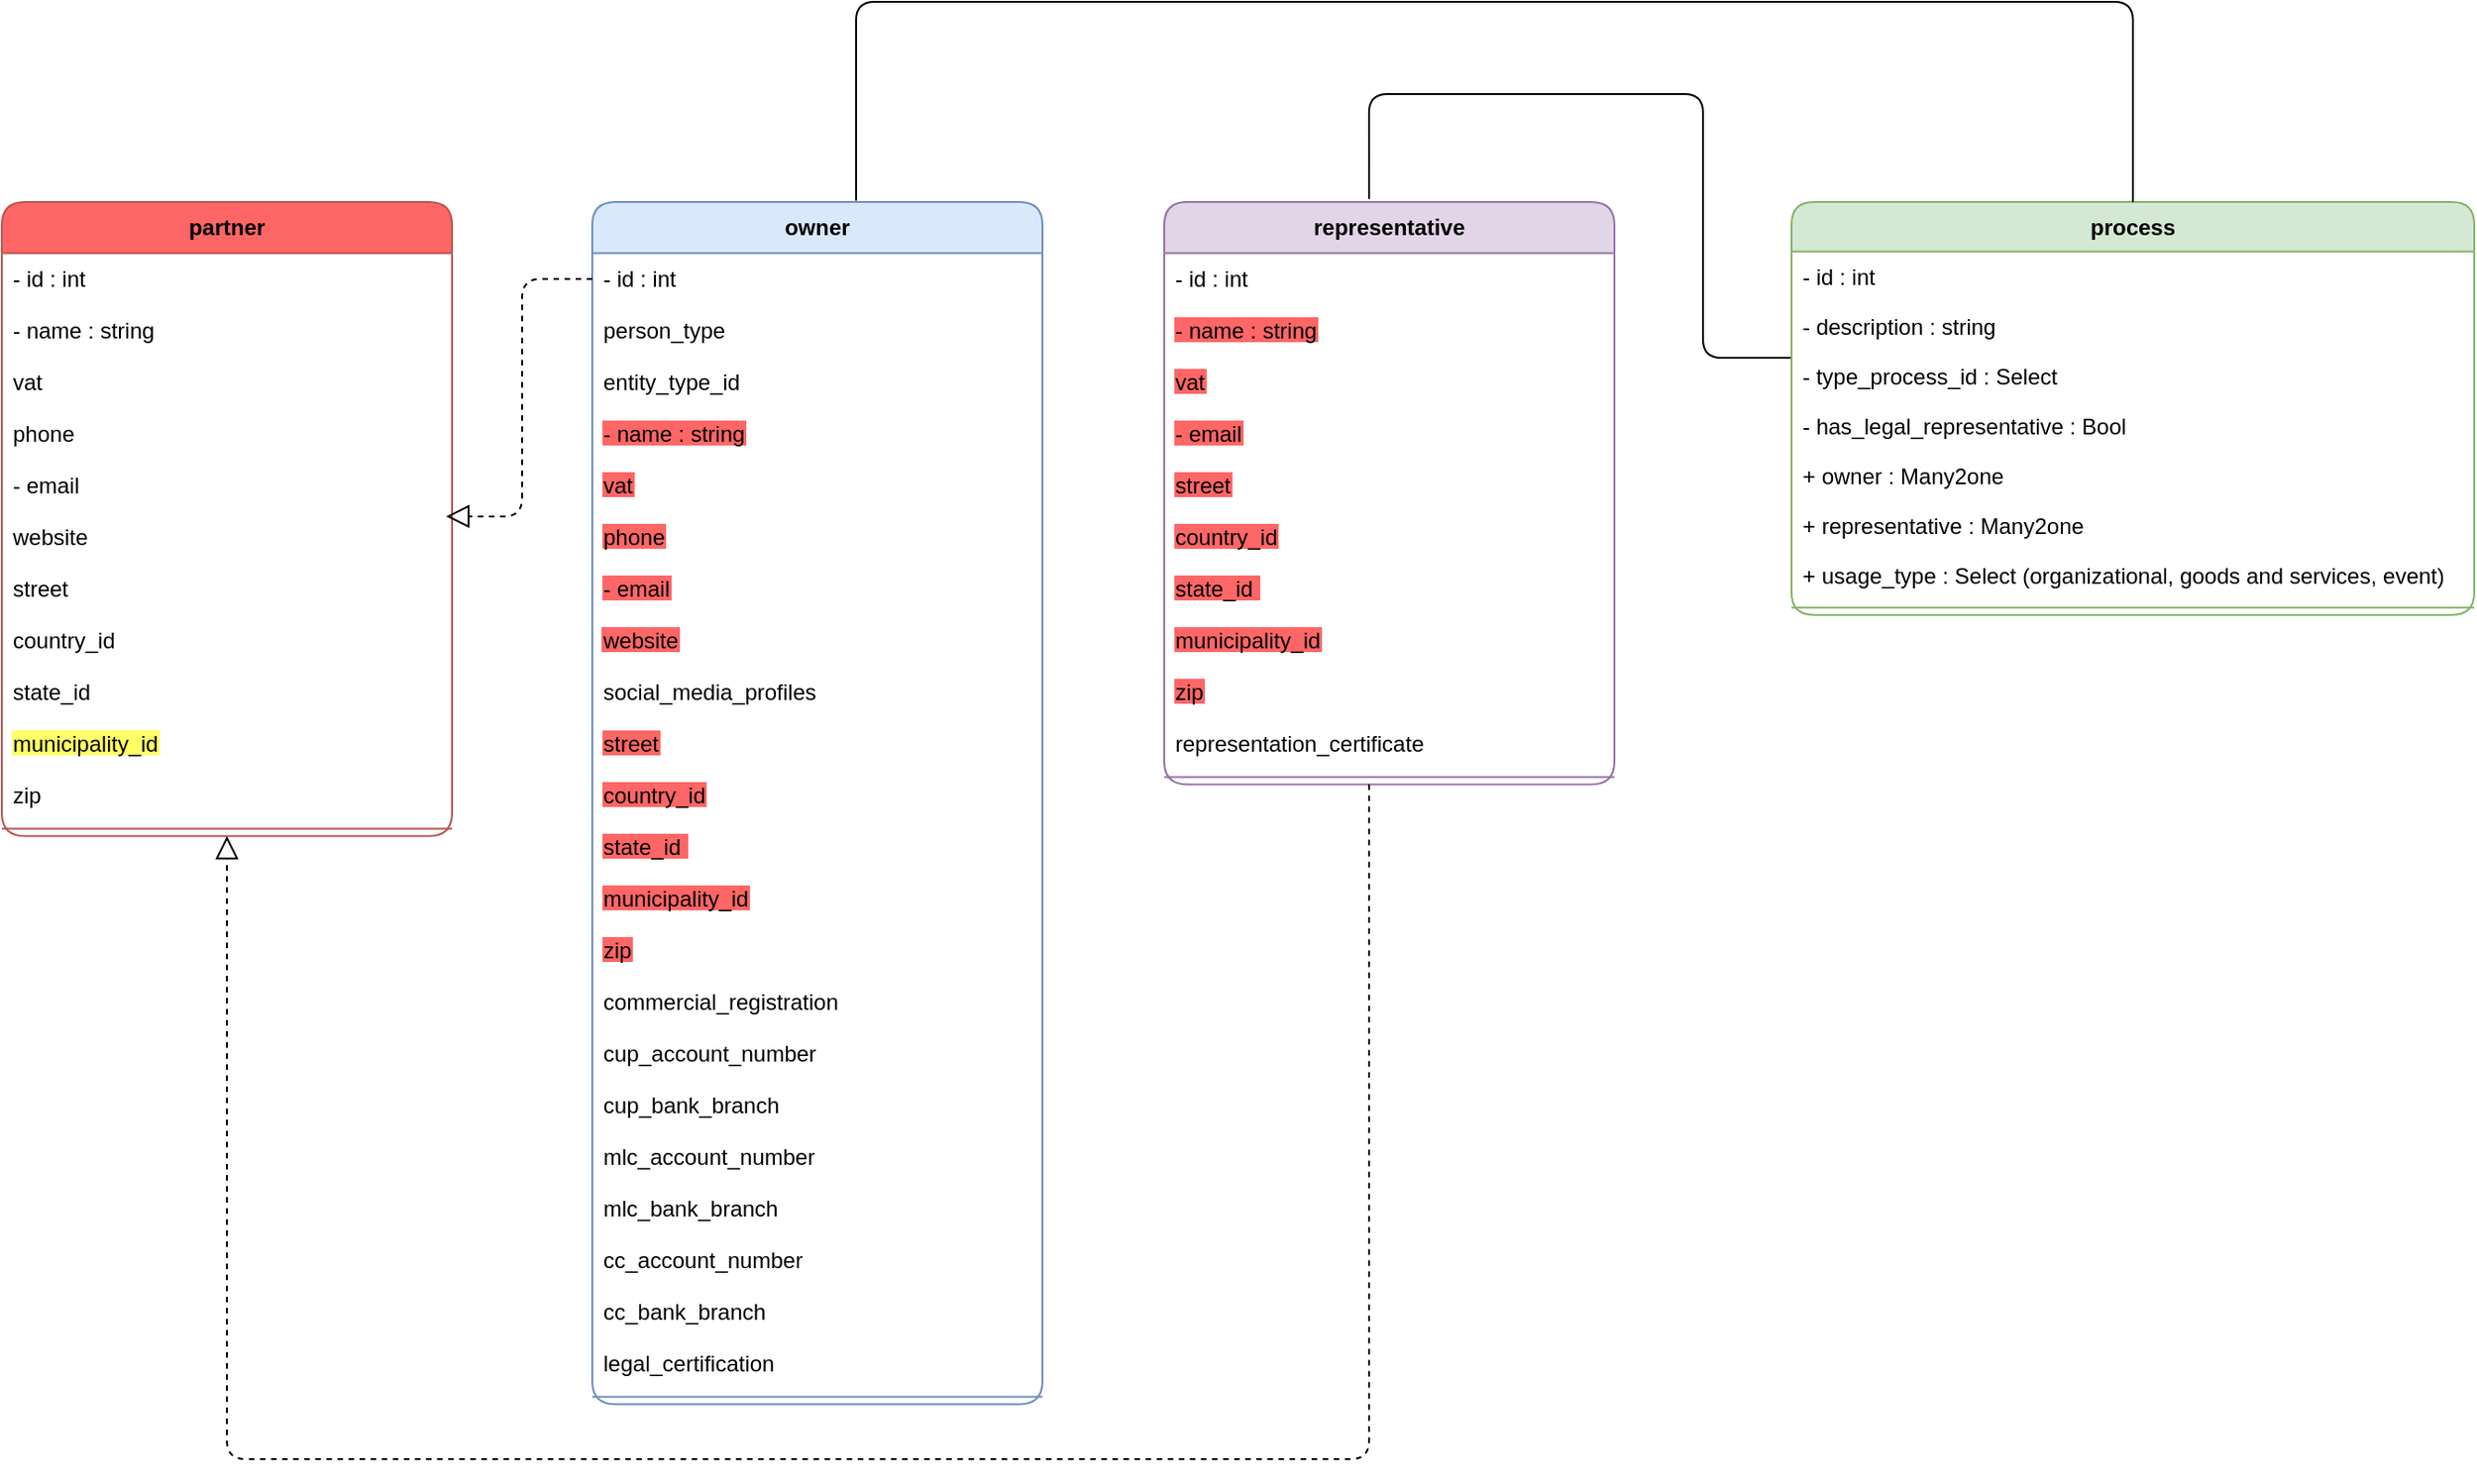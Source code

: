 <mxfile version="24.7.17">
  <diagram name="Página-1" id="z8ZqZKeRkL3LMEg_qemt">
    <mxGraphModel dx="1753" dy="1127" grid="1" gridSize="10" guides="1" tooltips="1" connect="1" arrows="1" fold="1" page="1" pageScale="1" pageWidth="827" pageHeight="1169" math="0" shadow="0">
      <root>
        <mxCell id="0" />
        <mxCell id="1" parent="0" />
        <mxCell id="2" value="representative" style="swimlane;fontStyle=1;align=center;verticalAlign=top;childLayout=stackLayout;horizontal=1;startSize=27.8;horizontalStack=0;resizeParent=1;resizeParentMax=0;resizeLast=0;collapsible=0;marginBottom=0;fillColor=#e1d5e7;strokeColor=#9673a6;rounded=1;" parent="1" vertex="1">
          <mxGeometry x="660" y="238.45" width="244" height="315.8" as="geometry" />
        </mxCell>
        <mxCell id="3" value="- id : int" style="text;strokeColor=none;fillColor=none;align=left;verticalAlign=top;spacingLeft=4;spacingRight=4;overflow=hidden;rotatable=0;points=[[0,0.5],[1,0.5]];portConstraint=eastwest;" parent="2" vertex="1">
          <mxGeometry y="27.8" width="244" height="28" as="geometry" />
        </mxCell>
        <mxCell id="4" value="- name : string" style="text;strokeColor=none;fillColor=none;align=left;verticalAlign=top;spacingLeft=4;spacingRight=4;overflow=hidden;rotatable=0;points=[[0,0.5],[1,0.5]];portConstraint=eastwest;labelBackgroundColor=#FF6666;" parent="2" vertex="1">
          <mxGeometry y="55.8" width="244" height="28" as="geometry" />
        </mxCell>
        <mxCell id="Yq3_FRMGB36kNzWQiq1j-74" value="vat" style="text;strokeColor=none;fillColor=none;align=left;verticalAlign=top;spacingLeft=4;spacingRight=4;overflow=hidden;rotatable=0;points=[[0,0.5],[1,0.5]];portConstraint=eastwest;fontColor=#000000;labelBackgroundColor=#FF6666;" vertex="1" parent="2">
          <mxGeometry y="83.8" width="244" height="28" as="geometry" />
        </mxCell>
        <mxCell id="Yq3_FRMGB36kNzWQiq1j-75" value="- email" style="text;strokeColor=none;fillColor=none;align=left;verticalAlign=top;spacingLeft=4;spacingRight=4;overflow=hidden;rotatable=0;points=[[0,0.5],[1,0.5]];portConstraint=eastwest;fontColor=#000000;labelBackgroundColor=#FF6666;" vertex="1" parent="2">
          <mxGeometry y="111.8" width="244" height="28" as="geometry" />
        </mxCell>
        <mxCell id="Yq3_FRMGB36kNzWQiq1j-76" value="street" style="text;strokeColor=none;fillColor=none;align=left;verticalAlign=top;spacingLeft=4;spacingRight=4;overflow=hidden;rotatable=0;points=[[0,0.5],[1,0.5]];portConstraint=eastwest;fontColor=#000000;labelBackgroundColor=#ff6666;" vertex="1" parent="2">
          <mxGeometry y="139.8" width="244" height="28" as="geometry" />
        </mxCell>
        <mxCell id="Yq3_FRMGB36kNzWQiq1j-77" value="country_id" style="text;strokeColor=none;fillColor=none;align=left;verticalAlign=top;spacingLeft=4;spacingRight=4;overflow=hidden;rotatable=0;points=[[0,0.5],[1,0.5]];portConstraint=eastwest;fontColor=#000000;labelBackgroundColor=#FF6666;" vertex="1" parent="2">
          <mxGeometry y="167.8" width="244" height="28" as="geometry" />
        </mxCell>
        <mxCell id="Yq3_FRMGB36kNzWQiq1j-69" value="state_id " style="text;strokeColor=none;fillColor=none;align=left;verticalAlign=top;spacingLeft=4;spacingRight=4;overflow=hidden;rotatable=0;points=[[0,0.5],[1,0.5]];portConstraint=eastwest;fontColor=#000000;labelBackgroundColor=#FF6666;" vertex="1" parent="2">
          <mxGeometry y="195.8" width="244" height="28" as="geometry" />
        </mxCell>
        <mxCell id="Yq3_FRMGB36kNzWQiq1j-78" value="municipality_id" style="text;strokeColor=none;fillColor=none;align=left;verticalAlign=top;spacingLeft=4;spacingRight=4;overflow=hidden;rotatable=0;points=[[0,0.5],[1,0.5]];portConstraint=eastwest;labelBackgroundColor=#FF6666;" vertex="1" parent="2">
          <mxGeometry y="223.8" width="244" height="28" as="geometry" />
        </mxCell>
        <mxCell id="Yq3_FRMGB36kNzWQiq1j-79" value="zip" style="text;strokeColor=none;fillColor=none;align=left;verticalAlign=top;spacingLeft=4;spacingRight=4;overflow=hidden;rotatable=0;points=[[0,0.5],[1,0.5]];portConstraint=eastwest;fontColor=#000000;labelBackgroundColor=#FF6666;" vertex="1" parent="2">
          <mxGeometry y="251.8" width="244" height="28" as="geometry" />
        </mxCell>
        <mxCell id="Yq3_FRMGB36kNzWQiq1j-80" value="representation_certificate" style="text;strokeColor=none;fillColor=none;align=left;verticalAlign=top;spacingLeft=4;spacingRight=4;overflow=hidden;rotatable=0;points=[[0,0.5],[1,0.5]];portConstraint=eastwest;" vertex="1" parent="2">
          <mxGeometry y="279.8" width="244" height="28" as="geometry" />
        </mxCell>
        <mxCell id="5" style="line;strokeWidth=1;fillColor=none;align=left;verticalAlign=middle;spacingTop=-1;spacingLeft=3;spacingRight=3;rotatable=0;labelPosition=right;points=[];portConstraint=eastwest;strokeColor=inherit;" parent="2" vertex="1">
          <mxGeometry y="307.8" width="244" height="8" as="geometry" />
        </mxCell>
        <mxCell id="8" value="owner" style="swimlane;fontStyle=1;align=center;verticalAlign=top;childLayout=stackLayout;horizontal=1;startSize=27.8;horizontalStack=0;resizeParent=1;resizeParentMax=0;resizeLast=0;collapsible=0;marginBottom=0;fillColor=#dae8fc;strokeColor=#6c8ebf;rounded=1;" parent="1" vertex="1">
          <mxGeometry x="350" y="238.45" width="244" height="651.8" as="geometry" />
        </mxCell>
        <mxCell id="9" value="- id : int" style="text;strokeColor=none;fillColor=none;align=left;verticalAlign=top;spacingLeft=4;spacingRight=4;overflow=hidden;rotatable=0;points=[[0,0.5],[1,0.5]];portConstraint=eastwest;" parent="8" vertex="1">
          <mxGeometry y="27.8" width="244" height="28" as="geometry" />
        </mxCell>
        <mxCell id="Yq3_FRMGB36kNzWQiq1j-73" value="person_type" style="text;strokeColor=none;fillColor=none;align=left;verticalAlign=top;spacingLeft=4;spacingRight=4;overflow=hidden;rotatable=0;points=[[0,0.5],[1,0.5]];portConstraint=eastwest;" vertex="1" parent="8">
          <mxGeometry y="55.8" width="244" height="28" as="geometry" />
        </mxCell>
        <mxCell id="Yq3_FRMGB36kNzWQiq1j-45" value="entity_type_id" style="text;strokeColor=none;fillColor=none;align=left;verticalAlign=top;spacingLeft=4;spacingRight=4;overflow=hidden;rotatable=0;points=[[0,0.5],[1,0.5]];portConstraint=eastwest;" vertex="1" parent="8">
          <mxGeometry y="83.8" width="244" height="28" as="geometry" />
        </mxCell>
        <mxCell id="Yq3_FRMGB36kNzWQiq1j-63" value="- name : string" style="text;strokeColor=none;fillColor=none;align=left;verticalAlign=top;spacingLeft=4;spacingRight=4;overflow=hidden;rotatable=0;points=[[0,0.5],[1,0.5]];portConstraint=eastwest;fontColor=#000000;labelBackgroundColor=#FF6666;" vertex="1" parent="8">
          <mxGeometry y="111.8" width="244" height="28" as="geometry" />
        </mxCell>
        <mxCell id="Yq3_FRMGB36kNzWQiq1j-70" value="vat" style="text;strokeColor=none;fillColor=none;align=left;verticalAlign=top;spacingLeft=4;spacingRight=4;overflow=hidden;rotatable=0;points=[[0,0.5],[1,0.5]];portConstraint=eastwest;fontColor=#000000;labelBackgroundColor=#FF6666;" vertex="1" parent="8">
          <mxGeometry y="139.8" width="244" height="28" as="geometry" />
        </mxCell>
        <mxCell id="Yq3_FRMGB36kNzWQiq1j-65" value="phone" style="text;strokeColor=none;fillColor=none;align=left;verticalAlign=top;spacingLeft=4;spacingRight=4;overflow=hidden;rotatable=0;points=[[0,0.5],[1,0.5]];portConstraint=eastwest;fontColor=#000000;labelBackgroundColor=#ff6666;" vertex="1" parent="8">
          <mxGeometry y="167.8" width="244" height="28" as="geometry" />
        </mxCell>
        <mxCell id="Yq3_FRMGB36kNzWQiq1j-64" value="- email" style="text;strokeColor=none;fillColor=none;align=left;verticalAlign=top;spacingLeft=4;spacingRight=4;overflow=hidden;rotatable=0;points=[[0,0.5],[1,0.5]];portConstraint=eastwest;fontColor=#000000;labelBackgroundColor=#FF6666;" vertex="1" parent="8">
          <mxGeometry y="195.8" width="244" height="28" as="geometry" />
        </mxCell>
        <mxCell id="Yq3_FRMGB36kNzWQiq1j-71" value="website" style="text;strokeColor=none;fillColor=none;align=left;verticalAlign=top;spacingLeft=4;spacingRight=4;overflow=hidden;rotatable=0;points=[[0,0.5],[1,0.5]];portConstraint=eastwest;fontColor=#000000;labelBackgroundColor=#FF6666;glass=0;" vertex="1" parent="8">
          <mxGeometry y="223.8" width="244" height="28" as="geometry" />
        </mxCell>
        <mxCell id="Yq3_FRMGB36kNzWQiq1j-48" value="social_media_profiles" style="text;strokeColor=none;fillColor=none;align=left;verticalAlign=top;spacingLeft=4;spacingRight=4;overflow=hidden;rotatable=0;points=[[0,0.5],[1,0.5]];portConstraint=eastwest;" vertex="1" parent="8">
          <mxGeometry y="251.8" width="244" height="28" as="geometry" />
        </mxCell>
        <mxCell id="Yq3_FRMGB36kNzWQiq1j-66" value="street" style="text;strokeColor=none;fillColor=none;align=left;verticalAlign=top;spacingLeft=4;spacingRight=4;overflow=hidden;rotatable=0;points=[[0,0.5],[1,0.5]];portConstraint=eastwest;fontColor=#000000;labelBackgroundColor=#ff6666;" vertex="1" parent="8">
          <mxGeometry y="279.8" width="244" height="28" as="geometry" />
        </mxCell>
        <mxCell id="Yq3_FRMGB36kNzWQiq1j-68" value="country_id" style="text;strokeColor=none;fillColor=none;align=left;verticalAlign=top;spacingLeft=4;spacingRight=4;overflow=hidden;rotatable=0;points=[[0,0.5],[1,0.5]];portConstraint=eastwest;fontColor=#000000;labelBackgroundColor=#FF6666;" vertex="1" parent="8">
          <mxGeometry y="307.8" width="244" height="28" as="geometry" />
        </mxCell>
        <mxCell id="Yq3_FRMGB36kNzWQiq1j-81" value="state_id " style="text;strokeColor=none;fillColor=none;align=left;verticalAlign=top;spacingLeft=4;spacingRight=4;overflow=hidden;rotatable=0;points=[[0,0.5],[1,0.5]];portConstraint=eastwest;fontColor=#000000;labelBackgroundColor=#FF6666;" vertex="1" parent="8">
          <mxGeometry y="335.8" width="244" height="28" as="geometry" />
        </mxCell>
        <mxCell id="Yq3_FRMGB36kNzWQiq1j-47" value="municipality_id" style="text;strokeColor=none;fillColor=none;align=left;verticalAlign=top;spacingLeft=4;spacingRight=4;overflow=hidden;rotatable=0;points=[[0,0.5],[1,0.5]];portConstraint=eastwest;labelBackgroundColor=#FF6666;" vertex="1" parent="8">
          <mxGeometry y="363.8" width="244" height="28" as="geometry" />
        </mxCell>
        <mxCell id="Yq3_FRMGB36kNzWQiq1j-67" value="zip" style="text;strokeColor=none;fillColor=none;align=left;verticalAlign=top;spacingLeft=4;spacingRight=4;overflow=hidden;rotatable=0;points=[[0,0.5],[1,0.5]];portConstraint=eastwest;fontColor=#000000;labelBackgroundColor=#FF6666;" vertex="1" parent="8">
          <mxGeometry y="391.8" width="244" height="28" as="geometry" />
        </mxCell>
        <mxCell id="Yq3_FRMGB36kNzWQiq1j-54" value="commercial_registration" style="text;strokeColor=none;fillColor=none;align=left;verticalAlign=top;spacingLeft=4;spacingRight=4;overflow=hidden;rotatable=0;points=[[0,0.5],[1,0.5]];portConstraint=eastwest;" vertex="1" parent="8">
          <mxGeometry y="419.8" width="244" height="28" as="geometry" />
        </mxCell>
        <mxCell id="Yq3_FRMGB36kNzWQiq1j-53" value="cup_account_number" style="text;strokeColor=none;fillColor=none;align=left;verticalAlign=top;spacingLeft=4;spacingRight=4;overflow=hidden;rotatable=0;points=[[0,0.5],[1,0.5]];portConstraint=eastwest;" vertex="1" parent="8">
          <mxGeometry y="447.8" width="244" height="28" as="geometry" />
        </mxCell>
        <mxCell id="Yq3_FRMGB36kNzWQiq1j-52" value="cup_bank_branch" style="text;strokeColor=none;fillColor=none;align=left;verticalAlign=top;spacingLeft=4;spacingRight=4;overflow=hidden;rotatable=0;points=[[0,0.5],[1,0.5]];portConstraint=eastwest;" vertex="1" parent="8">
          <mxGeometry y="475.8" width="244" height="28" as="geometry" />
        </mxCell>
        <mxCell id="Yq3_FRMGB36kNzWQiq1j-51" value="mlc_account_number" style="text;strokeColor=none;fillColor=none;align=left;verticalAlign=top;spacingLeft=4;spacingRight=4;overflow=hidden;rotatable=0;points=[[0,0.5],[1,0.5]];portConstraint=eastwest;" vertex="1" parent="8">
          <mxGeometry y="503.8" width="244" height="28" as="geometry" />
        </mxCell>
        <mxCell id="Yq3_FRMGB36kNzWQiq1j-50" value="mlc_bank_branch" style="text;strokeColor=none;fillColor=none;align=left;verticalAlign=top;spacingLeft=4;spacingRight=4;overflow=hidden;rotatable=0;points=[[0,0.5],[1,0.5]];portConstraint=eastwest;" vertex="1" parent="8">
          <mxGeometry y="531.8" width="244" height="28" as="geometry" />
        </mxCell>
        <mxCell id="Yq3_FRMGB36kNzWQiq1j-49" value="cc_account_number" style="text;strokeColor=none;fillColor=none;align=left;verticalAlign=top;spacingLeft=4;spacingRight=4;overflow=hidden;rotatable=0;points=[[0,0.5],[1,0.5]];portConstraint=eastwest;" vertex="1" parent="8">
          <mxGeometry y="559.8" width="244" height="28" as="geometry" />
        </mxCell>
        <mxCell id="Yq3_FRMGB36kNzWQiq1j-46" value="cc_bank_branch" style="text;strokeColor=none;fillColor=none;align=left;verticalAlign=top;spacingLeft=4;spacingRight=4;overflow=hidden;rotatable=0;points=[[0,0.5],[1,0.5]];portConstraint=eastwest;" vertex="1" parent="8">
          <mxGeometry y="587.8" width="244" height="28" as="geometry" />
        </mxCell>
        <mxCell id="Yq3_FRMGB36kNzWQiq1j-55" value="legal_certification" style="text;strokeColor=none;fillColor=none;align=left;verticalAlign=top;spacingLeft=4;spacingRight=4;overflow=hidden;rotatable=0;points=[[0,0.5],[1,0.5]];portConstraint=eastwest;" vertex="1" parent="8">
          <mxGeometry y="615.8" width="244" height="28" as="geometry" />
        </mxCell>
        <mxCell id="11" style="line;strokeWidth=1;fillColor=none;align=left;verticalAlign=middle;spacingTop=-1;spacingLeft=3;spacingRight=3;rotatable=0;labelPosition=right;points=[];portConstraint=eastwest;strokeColor=inherit;" parent="8" vertex="1">
          <mxGeometry y="643.8" width="244" height="8" as="geometry" />
        </mxCell>
        <mxCell id="14" value="partner" style="swimlane;fontStyle=1;align=center;verticalAlign=top;childLayout=stackLayout;horizontal=1;startSize=27.8;horizontalStack=0;resizeParent=1;resizeParentMax=0;resizeLast=0;collapsible=0;marginBottom=0;strokeColor=#b85450;fillColor=#FF6666;rounded=1;" parent="1" vertex="1">
          <mxGeometry x="30" y="238.45" width="244" height="343.8" as="geometry" />
        </mxCell>
        <mxCell id="15" value="- id : int" style="text;strokeColor=none;fillColor=none;align=left;verticalAlign=top;spacingLeft=4;spacingRight=4;overflow=hidden;rotatable=0;points=[[0,0.5],[1,0.5]];portConstraint=eastwest;" parent="14" vertex="1">
          <mxGeometry y="27.8" width="244" height="28" as="geometry" />
        </mxCell>
        <mxCell id="16" value="- name : string" style="text;strokeColor=none;fillColor=none;align=left;verticalAlign=top;spacingLeft=4;spacingRight=4;overflow=hidden;rotatable=0;points=[[0,0.5],[1,0.5]];portConstraint=eastwest;" parent="14" vertex="1">
          <mxGeometry y="55.8" width="244" height="28" as="geometry" />
        </mxCell>
        <mxCell id="Yq3_FRMGB36kNzWQiq1j-42" value="vat" style="text;strokeColor=none;fillColor=none;align=left;verticalAlign=top;spacingLeft=4;spacingRight=4;overflow=hidden;rotatable=0;points=[[0,0.5],[1,0.5]];portConstraint=eastwest;" vertex="1" parent="14">
          <mxGeometry y="83.8" width="244" height="28" as="geometry" />
        </mxCell>
        <mxCell id="Yq3_FRMGB36kNzWQiq1j-38" value="phone" style="text;strokeColor=none;fillColor=none;align=left;verticalAlign=top;spacingLeft=4;spacingRight=4;overflow=hidden;rotatable=0;points=[[0,0.5],[1,0.5]];portConstraint=eastwest;" vertex="1" parent="14">
          <mxGeometry y="111.8" width="244" height="28" as="geometry" />
        </mxCell>
        <mxCell id="Yq3_FRMGB36kNzWQiq1j-37" value="- email" style="text;strokeColor=none;fillColor=none;align=left;verticalAlign=top;spacingLeft=4;spacingRight=4;overflow=hidden;rotatable=0;points=[[0,0.5],[1,0.5]];portConstraint=eastwest;" vertex="1" parent="14">
          <mxGeometry y="139.8" width="244" height="28" as="geometry" />
        </mxCell>
        <mxCell id="Yq3_FRMGB36kNzWQiq1j-40" value="website" style="text;strokeColor=none;fillColor=none;align=left;verticalAlign=top;spacingLeft=4;spacingRight=4;overflow=hidden;rotatable=0;points=[[0,0.5],[1,0.5]];portConstraint=eastwest;" vertex="1" parent="14">
          <mxGeometry y="167.8" width="244" height="28" as="geometry" />
        </mxCell>
        <mxCell id="Yq3_FRMGB36kNzWQiq1j-39" value="street" style="text;strokeColor=none;fillColor=none;align=left;verticalAlign=top;spacingLeft=4;spacingRight=4;overflow=hidden;rotatable=0;points=[[0,0.5],[1,0.5]];portConstraint=eastwest;" vertex="1" parent="14">
          <mxGeometry y="195.8" width="244" height="28" as="geometry" />
        </mxCell>
        <mxCell id="Yq3_FRMGB36kNzWQiq1j-43" value="country_id" style="text;strokeColor=none;fillColor=none;align=left;verticalAlign=top;spacingLeft=4;spacingRight=4;overflow=hidden;rotatable=0;points=[[0,0.5],[1,0.5]];portConstraint=eastwest;" vertex="1" parent="14">
          <mxGeometry y="223.8" width="244" height="28" as="geometry" />
        </mxCell>
        <mxCell id="Yq3_FRMGB36kNzWQiq1j-44" value="state_id " style="text;strokeColor=none;fillColor=none;align=left;verticalAlign=top;spacingLeft=4;spacingRight=4;overflow=hidden;rotatable=0;points=[[0,0.5],[1,0.5]];portConstraint=eastwest;" vertex="1" parent="14">
          <mxGeometry y="251.8" width="244" height="28" as="geometry" />
        </mxCell>
        <mxCell id="Yq3_FRMGB36kNzWQiq1j-83" value="municipality_id" style="text;strokeColor=none;fillColor=none;align=left;verticalAlign=top;spacingLeft=4;spacingRight=4;overflow=hidden;rotatable=0;points=[[0,0.5],[1,0.5]];portConstraint=eastwest;labelBackgroundColor=#FFFF66;" vertex="1" parent="14">
          <mxGeometry y="279.8" width="244" height="28" as="geometry" />
        </mxCell>
        <mxCell id="Yq3_FRMGB36kNzWQiq1j-41" value="zip" style="text;strokeColor=none;fillColor=none;align=left;verticalAlign=top;spacingLeft=4;spacingRight=4;overflow=hidden;rotatable=0;points=[[0,0.5],[1,0.5]];portConstraint=eastwest;" vertex="1" parent="14">
          <mxGeometry y="307.8" width="244" height="28" as="geometry" />
        </mxCell>
        <mxCell id="17" style="line;strokeWidth=1;fillColor=none;align=left;verticalAlign=middle;spacingTop=-1;spacingLeft=3;spacingRight=3;rotatable=0;labelPosition=right;points=[];portConstraint=eastwest;strokeColor=inherit;" parent="14" vertex="1">
          <mxGeometry y="335.8" width="244" height="8" as="geometry" />
        </mxCell>
        <mxCell id="Yq3_FRMGB36kNzWQiq1j-35" value="" style="edgeStyle=orthogonalEdgeStyle;rounded=1;orthogonalLoop=1;jettySize=auto;html=1;endArrow=none;endFill=0;entryX=0.455;entryY=-0.005;entryDx=0;entryDy=0;entryPerimeter=0;elbow=vertical;curved=0;" edge="1" parent="1" source="20" target="2">
          <mxGeometry relative="1" as="geometry">
            <mxPoint x="630" y="170" as="sourcePoint" />
            <Array as="points">
              <mxPoint x="952" y="323" />
              <mxPoint x="952" y="180" />
              <mxPoint x="771" y="180" />
            </Array>
          </mxGeometry>
        </mxCell>
        <mxCell id="20" value="process" style="swimlane;fontStyle=1;align=center;verticalAlign=top;childLayout=stackLayout;horizontal=1;startSize=26.9;horizontalStack=0;resizeParent=1;resizeParentMax=0;resizeLast=0;collapsible=0;marginBottom=0;fillColor=#d5e8d4;strokeColor=#82b366;rounded=1;" parent="1" vertex="1">
          <mxGeometry x="1000" y="238.45" width="370" height="223.9" as="geometry" />
        </mxCell>
        <mxCell id="21" value="- id : int" style="text;strokeColor=none;fillColor=none;align=left;verticalAlign=top;spacingLeft=4;spacingRight=4;overflow=hidden;rotatable=0;points=[[0,0.5],[1,0.5]];portConstraint=eastwest;" parent="20" vertex="1">
          <mxGeometry y="26.9" width="370" height="27" as="geometry" />
        </mxCell>
        <mxCell id="22" value="- description : string" style="text;strokeColor=none;fillColor=none;align=left;verticalAlign=top;spacingLeft=4;spacingRight=4;overflow=hidden;rotatable=0;points=[[0,0.5],[1,0.5]];portConstraint=eastwest;" parent="20" vertex="1">
          <mxGeometry y="53.9" width="370" height="27" as="geometry" />
        </mxCell>
        <mxCell id="Yq3_FRMGB36kNzWQiq1j-84" value="- type_process_id : Select" style="text;strokeColor=none;fillColor=none;align=left;verticalAlign=top;spacingLeft=4;spacingRight=4;overflow=hidden;rotatable=0;points=[[0,0.5],[1,0.5]];portConstraint=eastwest;" vertex="1" parent="20">
          <mxGeometry y="80.9" width="370" height="27" as="geometry" />
        </mxCell>
        <mxCell id="Yq3_FRMGB36kNzWQiq1j-85" value="- has_legal_representative : Bool" style="text;strokeColor=none;fillColor=none;align=left;verticalAlign=top;spacingLeft=4;spacingRight=4;overflow=hidden;rotatable=0;points=[[0,0.5],[1,0.5]];portConstraint=eastwest;" vertex="1" parent="20">
          <mxGeometry y="107.9" width="370" height="27" as="geometry" />
        </mxCell>
        <mxCell id="23" value="+ owner : Many2one" style="text;strokeColor=none;fillColor=none;align=left;verticalAlign=top;spacingLeft=4;spacingRight=4;overflow=hidden;rotatable=0;points=[[0,0.5],[1,0.5]];portConstraint=eastwest;" parent="20" vertex="1">
          <mxGeometry y="134.9" width="370" height="27" as="geometry" />
        </mxCell>
        <mxCell id="24" value="+ representative : Many2one" style="text;strokeColor=none;fillColor=none;align=left;verticalAlign=top;spacingLeft=4;spacingRight=4;overflow=hidden;rotatable=0;points=[[0,0.5],[1,0.5]];portConstraint=eastwest;" parent="20" vertex="1">
          <mxGeometry y="161.9" width="370" height="27" as="geometry" />
        </mxCell>
        <mxCell id="Yq3_FRMGB36kNzWQiq1j-86" value="+ usage_type : Select (organizational, goods and services, event)" style="text;strokeColor=none;fillColor=none;align=left;verticalAlign=top;spacingLeft=4;spacingRight=4;overflow=hidden;rotatable=0;points=[[0,0.5],[1,0.5]];portConstraint=eastwest;" vertex="1" parent="20">
          <mxGeometry y="188.9" width="370" height="27" as="geometry" />
        </mxCell>
        <mxCell id="25" style="line;strokeWidth=1;fillColor=none;align=left;verticalAlign=middle;spacingTop=-1;spacingLeft=3;spacingRight=3;rotatable=0;labelPosition=right;points=[];portConstraint=eastwest;strokeColor=inherit;" parent="20" vertex="1">
          <mxGeometry y="215.9" width="370" height="8" as="geometry" />
        </mxCell>
        <mxCell id="29" value="" style="startArrow=none;endArrow=none;entryX=0.586;entryY=-0.001;entryDx=0;entryDy=0;edgeStyle=elbowEdgeStyle;rounded=1;curved=0;entryPerimeter=0;" parent="1" source="20" target="8" edge="1">
          <mxGeometry relative="1" as="geometry">
            <Array as="points">
              <mxPoint x="760" y="130" />
            </Array>
            <mxPoint x="597.66" y="508.264" as="targetPoint" />
          </mxGeometry>
        </mxCell>
        <mxCell id="Yq3_FRMGB36kNzWQiq1j-30" value="" style="edgeStyle=orthogonalEdgeStyle;rounded=1;orthogonalLoop=1;jettySize=auto;html=1;endArrow=block;endFill=0;sourcePerimeterSpacing=0;targetPerimeterSpacing=0;endSize=10;startSize=6;dashed=1;curved=0;" edge="1" parent="1" source="2" target="14">
          <mxGeometry relative="1" as="geometry">
            <mxPoint x="771.17" y="575.8" as="sourcePoint" />
            <mxPoint x="770.002" y="642.919" as="targetPoint" />
            <Array as="points">
              <mxPoint x="771" y="920" />
              <mxPoint x="152" y="920" />
            </Array>
          </mxGeometry>
        </mxCell>
        <mxCell id="Yq3_FRMGB36kNzWQiq1j-33" style="edgeStyle=orthogonalEdgeStyle;rounded=1;orthogonalLoop=1;jettySize=auto;html=1;entryX=0.987;entryY=0.097;entryDx=0;entryDy=0;endArrow=block;endFill=0;endSize=10;dashed=1;entryPerimeter=0;curved=0;" edge="1" parent="1" source="9" target="Yq3_FRMGB36kNzWQiq1j-40">
          <mxGeometry relative="1" as="geometry">
            <mxPoint x="274.0" y="568.25" as="targetPoint" />
          </mxGeometry>
        </mxCell>
      </root>
    </mxGraphModel>
  </diagram>
</mxfile>
